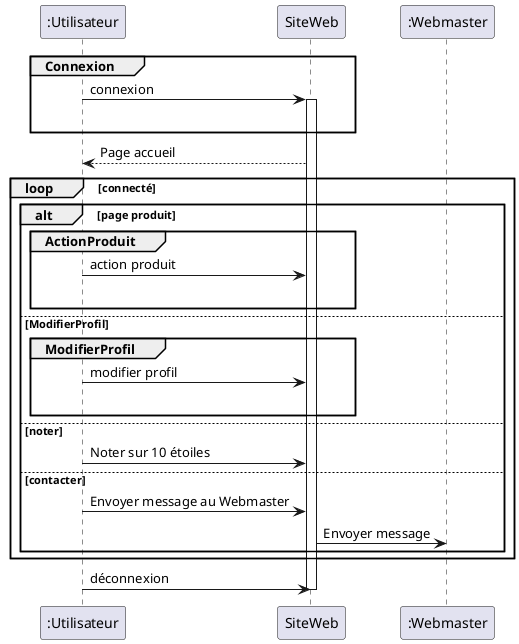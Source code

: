 @startuml Accueil Utilisateur

 group Connexion
":Utilisateur" -> SiteWeb: connexion
activate SiteWeb
|||
 end

SiteWeb --> ":Utilisateur": Page accueil

loop connecté
alt page produit
 group ActionProduit
":Utilisateur" -> SiteWeb: action produit
|||
end
else ModifierProfil
 group ModifierProfil
":Utilisateur" -> SiteWeb: modifier profil
|||
end
else noter
":Utilisateur" -> SiteWeb: Noter sur 10 étoiles
else contacter
":Utilisateur" -> SiteWeb: Envoyer message au Webmaster
SiteWeb -> ":Webmaster": Envoyer message 
end
end

":Utilisateur" -> SiteWeb: déconnexion
deactivate SiteWeb



@enduml